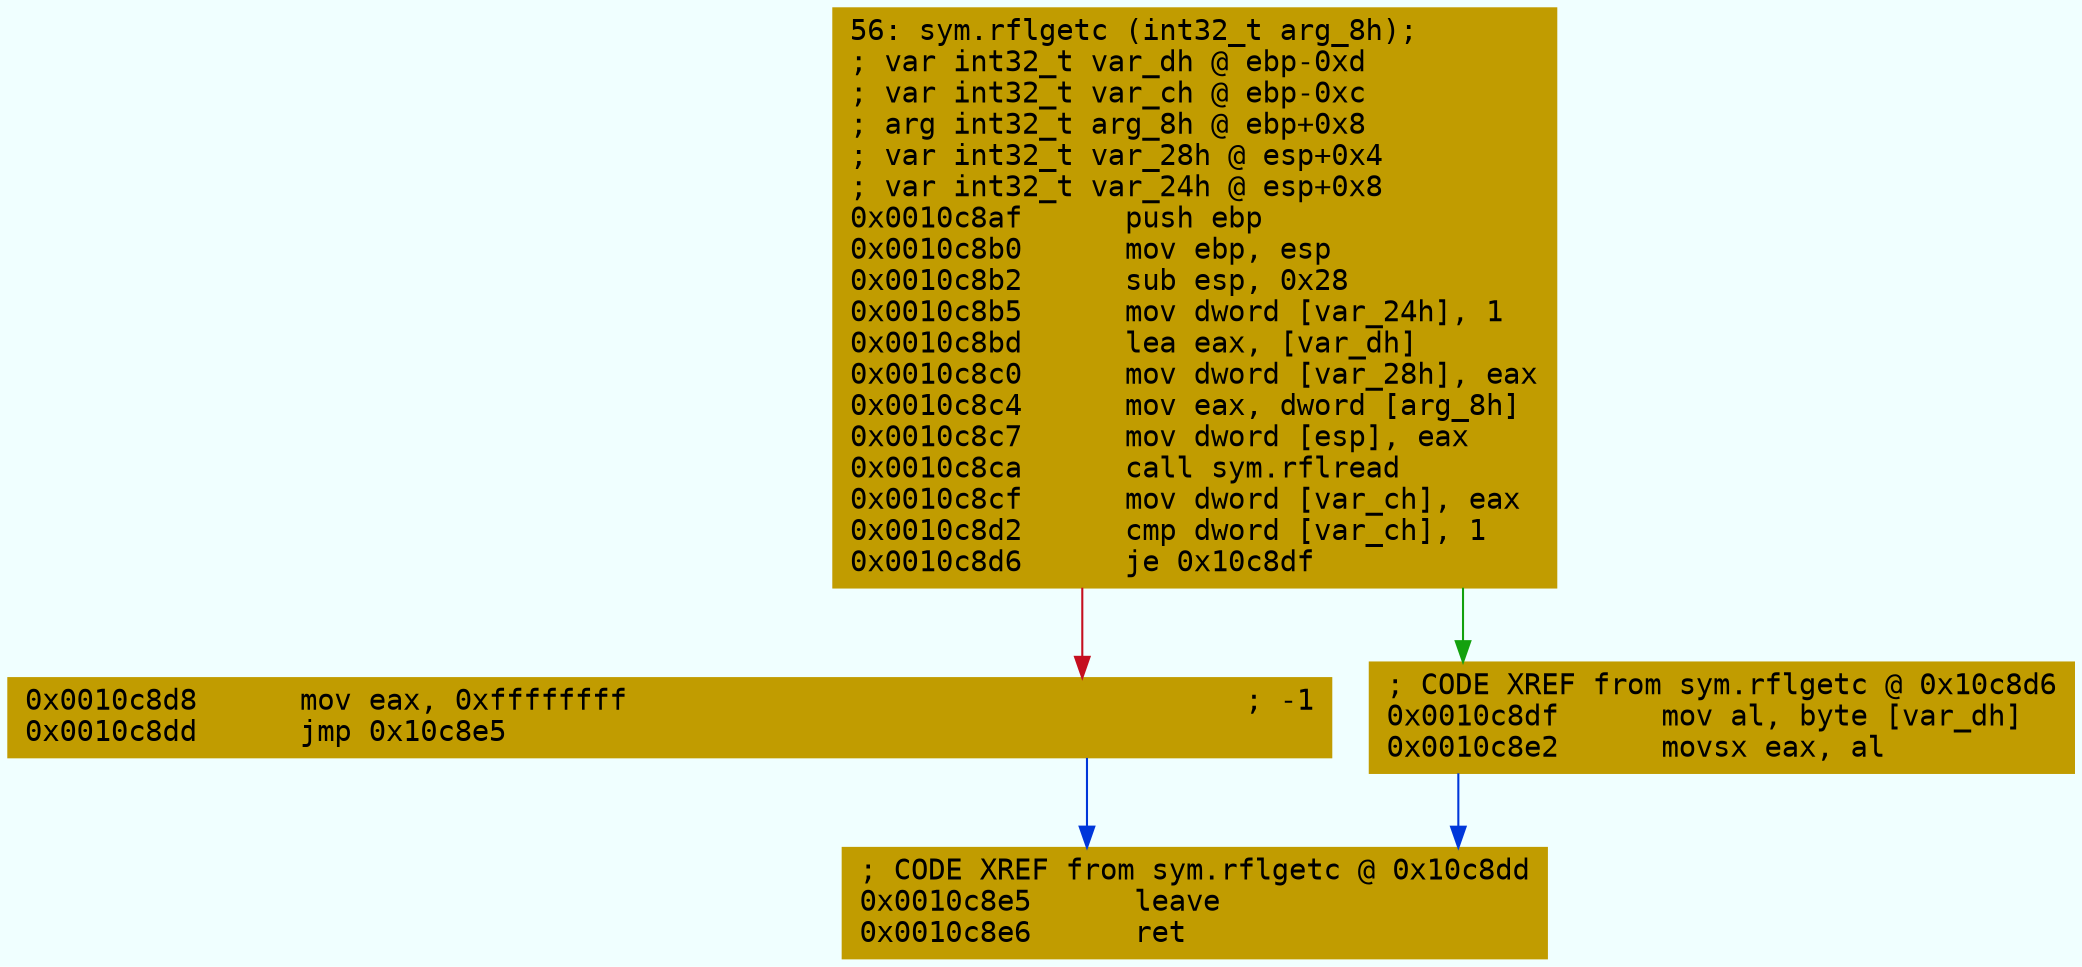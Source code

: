 digraph code {
	graph [bgcolor=azure fontsize=8 fontname="Courier" splines="ortho"];
	node [fillcolor=gray style=filled shape=box];
	edge [arrowhead="normal"];
	"0x0010c8af" [URL="sym.rflgetc/0x0010c8af", fillcolor="#c19c00",color="#c19c00", fontname="Courier",label="56: sym.rflgetc (int32_t arg_8h);\l; var int32_t var_dh @ ebp-0xd\l; var int32_t var_ch @ ebp-0xc\l; arg int32_t arg_8h @ ebp+0x8\l; var int32_t var_28h @ esp+0x4\l; var int32_t var_24h @ esp+0x8\l0x0010c8af      push ebp\l0x0010c8b0      mov ebp, esp\l0x0010c8b2      sub esp, 0x28\l0x0010c8b5      mov dword [var_24h], 1\l0x0010c8bd      lea eax, [var_dh]\l0x0010c8c0      mov dword [var_28h], eax\l0x0010c8c4      mov eax, dword [arg_8h]\l0x0010c8c7      mov dword [esp], eax\l0x0010c8ca      call sym.rflread\l0x0010c8cf      mov dword [var_ch], eax\l0x0010c8d2      cmp dword [var_ch], 1\l0x0010c8d6      je 0x10c8df\l"]
	"0x0010c8d8" [URL="sym.rflgetc/0x0010c8d8", fillcolor="#c19c00",color="#c19c00", fontname="Courier",label="0x0010c8d8      mov eax, 0xffffffff                                    ; -1\l0x0010c8dd      jmp 0x10c8e5\l"]
	"0x0010c8df" [URL="sym.rflgetc/0x0010c8df", fillcolor="#c19c00",color="#c19c00", fontname="Courier",label="; CODE XREF from sym.rflgetc @ 0x10c8d6\l0x0010c8df      mov al, byte [var_dh]\l0x0010c8e2      movsx eax, al\l"]
	"0x0010c8e5" [URL="sym.rflgetc/0x0010c8e5", fillcolor="#c19c00",color="#c19c00", fontname="Courier",label="; CODE XREF from sym.rflgetc @ 0x10c8dd\l0x0010c8e5      leave\l0x0010c8e6      ret\l"]
        "0x0010c8af" -> "0x0010c8df" [color="#13a10e"];
        "0x0010c8af" -> "0x0010c8d8" [color="#c50f1f"];
        "0x0010c8d8" -> "0x0010c8e5" [color="#0037da"];
        "0x0010c8df" -> "0x0010c8e5" [color="#0037da"];
}
